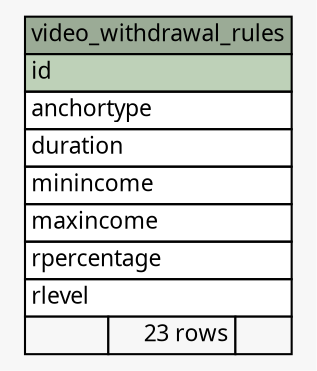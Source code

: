 // dot 2.26.0 on Linux 2.6.32-504.3.3.el6.x86_64
// SchemaSpy rev Unknown
digraph "video_withdrawal_rules" {
  graph [
    rankdir="RL"
    bgcolor="#f7f7f7"
    nodesep="0.18"
    ranksep="0.46"
    fontname="Microsoft YaHei"
    fontsize="11"
  ];
  node [
    fontname="Microsoft YaHei"
    fontsize="11"
    shape="plaintext"
  ];
  edge [
    arrowsize="0.8"
  ];
  "video_withdrawal_rules" [
    label=<
    <TABLE BORDER="0" CELLBORDER="1" CELLSPACING="0" BGCOLOR="#ffffff">
      <TR><TD COLSPAN="3" BGCOLOR="#9bab96" ALIGN="CENTER">video_withdrawal_rules</TD></TR>
      <TR><TD PORT="id" COLSPAN="3" BGCOLOR="#bed1b8" ALIGN="LEFT">id</TD></TR>
      <TR><TD PORT="anchortype" COLSPAN="3" ALIGN="LEFT">anchortype</TD></TR>
      <TR><TD PORT="duration" COLSPAN="3" ALIGN="LEFT">duration</TD></TR>
      <TR><TD PORT="minincome" COLSPAN="3" ALIGN="LEFT">minincome</TD></TR>
      <TR><TD PORT="maxincome" COLSPAN="3" ALIGN="LEFT">maxincome</TD></TR>
      <TR><TD PORT="rpercentage" COLSPAN="3" ALIGN="LEFT">rpercentage</TD></TR>
      <TR><TD PORT="rlevel" COLSPAN="3" ALIGN="LEFT">rlevel</TD></TR>
      <TR><TD ALIGN="LEFT" BGCOLOR="#f7f7f7">  </TD><TD ALIGN="RIGHT" BGCOLOR="#f7f7f7">23 rows</TD><TD ALIGN="RIGHT" BGCOLOR="#f7f7f7">  </TD></TR>
    </TABLE>>
    URL="tables/video_withdrawal_rules.html"
    tooltip="video_withdrawal_rules"
  ];
}
